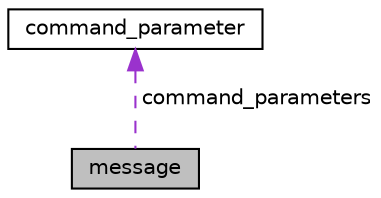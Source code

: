 digraph "message"
{
 // LATEX_PDF_SIZE
  edge [fontname="Helvetica",fontsize="10",labelfontname="Helvetica",labelfontsize="10"];
  node [fontname="Helvetica",fontsize="10",shape=record];
  Node1 [label="message",height=0.2,width=0.4,color="black", fillcolor="grey75", style="filled", fontcolor="black",tooltip="Structure to store the parsed message."];
  Node2 -> Node1 [dir="back",color="darkorchid3",fontsize="10",style="dashed",label=" command_parameters" ,fontname="Helvetica"];
  Node2 [label="command_parameter",height=0.2,width=0.4,color="black", fillcolor="white", style="filled",URL="$structcommand__parameter.html",tooltip="Structure to store a command parameter."];
}

